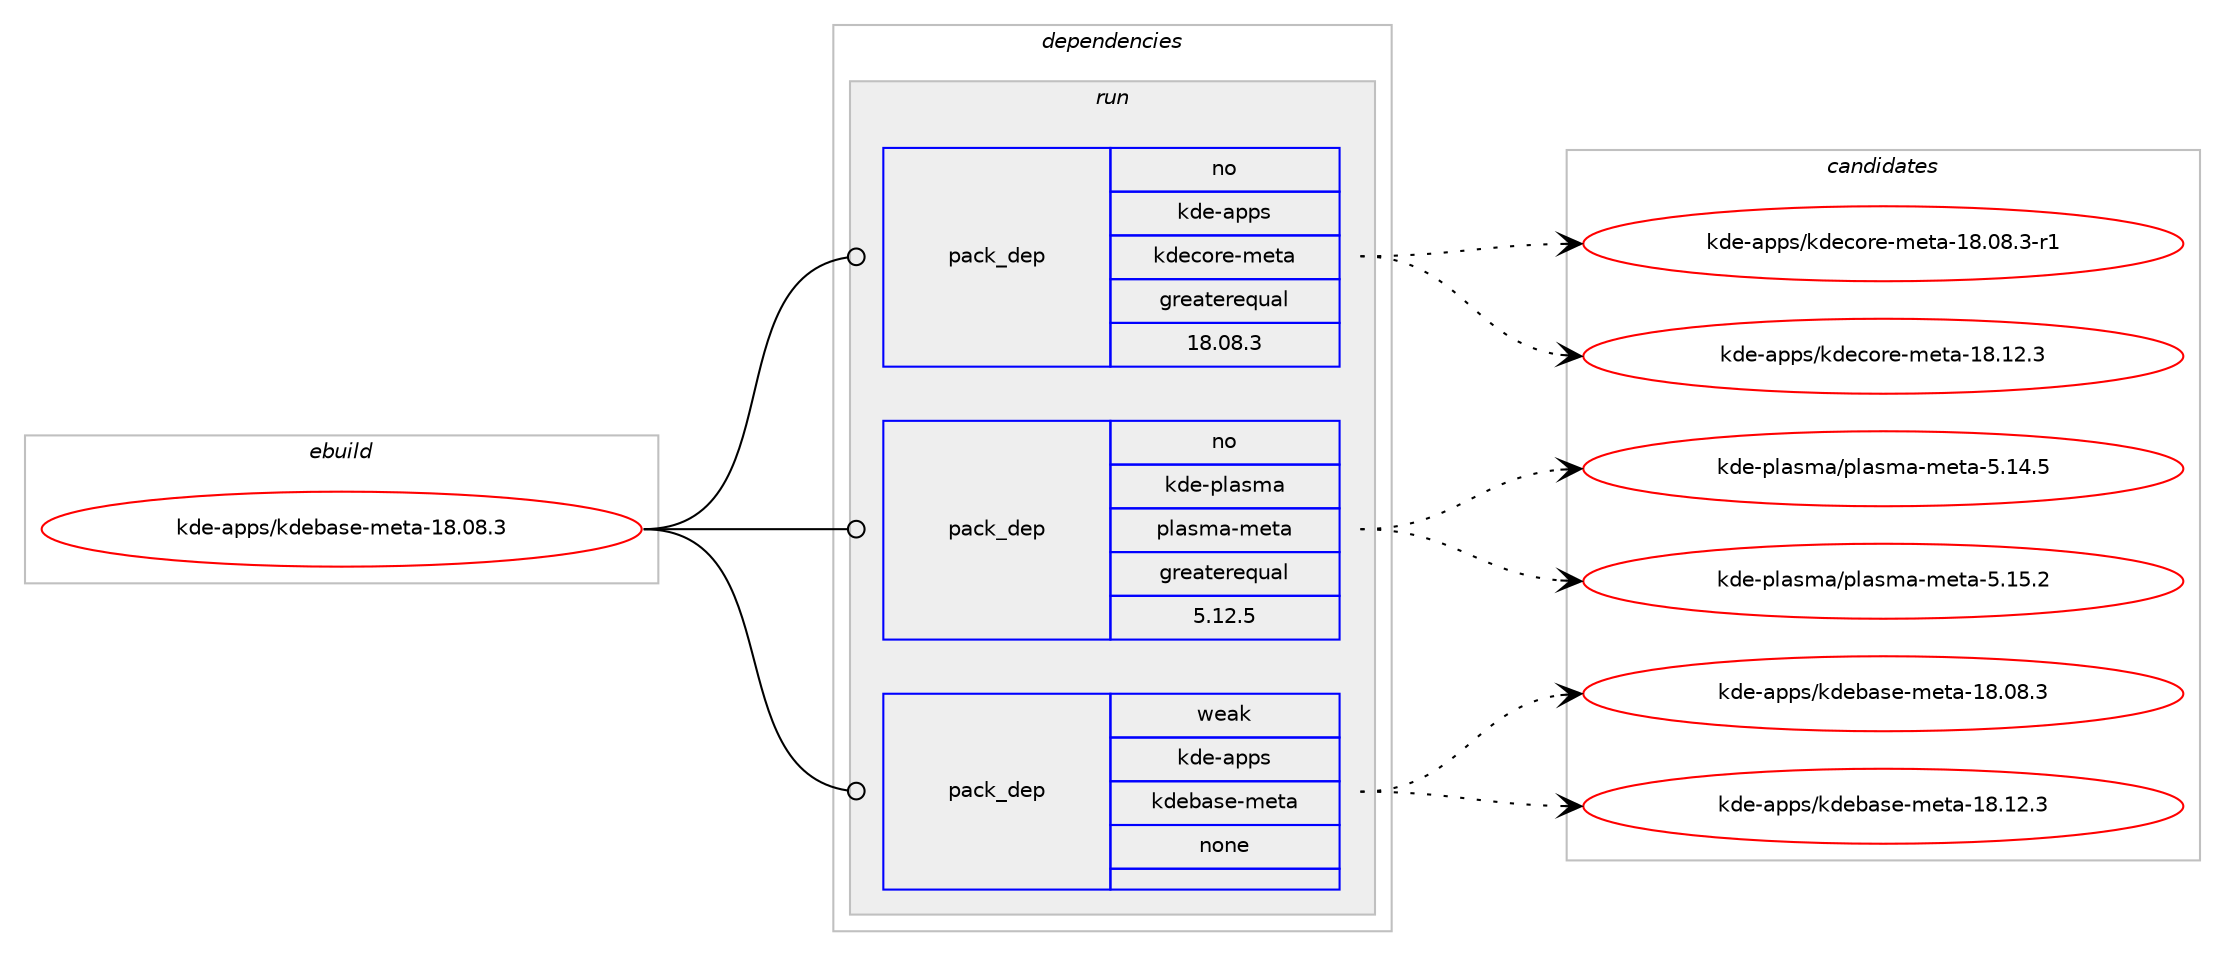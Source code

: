 digraph prolog {

# *************
# Graph options
# *************

newrank=true;
concentrate=true;
compound=true;
graph [rankdir=LR,fontname=Helvetica,fontsize=10,ranksep=1.5];#, ranksep=2.5, nodesep=0.2];
edge  [arrowhead=vee];
node  [fontname=Helvetica,fontsize=10];

# **********
# The ebuild
# **********

subgraph cluster_leftcol {
color=gray;
rank=same;
label=<<i>ebuild</i>>;
id [label="kde-apps/kdebase-meta-18.08.3", color=red, width=4, href="../kde-apps/kdebase-meta-18.08.3.svg"];
}

# ****************
# The dependencies
# ****************

subgraph cluster_midcol {
color=gray;
label=<<i>dependencies</i>>;
subgraph cluster_compile {
fillcolor="#eeeeee";
style=filled;
label=<<i>compile</i>>;
}
subgraph cluster_compileandrun {
fillcolor="#eeeeee";
style=filled;
label=<<i>compile and run</i>>;
}
subgraph cluster_run {
fillcolor="#eeeeee";
style=filled;
label=<<i>run</i>>;
subgraph pack1121380 {
dependency1574568 [label=<<TABLE BORDER="0" CELLBORDER="1" CELLSPACING="0" CELLPADDING="4" WIDTH="220"><TR><TD ROWSPAN="6" CELLPADDING="30">pack_dep</TD></TR><TR><TD WIDTH="110">no</TD></TR><TR><TD>kde-apps</TD></TR><TR><TD>kdecore-meta</TD></TR><TR><TD>greaterequal</TD></TR><TR><TD>18.08.3</TD></TR></TABLE>>, shape=none, color=blue];
}
id:e -> dependency1574568:w [weight=20,style="solid",arrowhead="odot"];
subgraph pack1121381 {
dependency1574569 [label=<<TABLE BORDER="0" CELLBORDER="1" CELLSPACING="0" CELLPADDING="4" WIDTH="220"><TR><TD ROWSPAN="6" CELLPADDING="30">pack_dep</TD></TR><TR><TD WIDTH="110">no</TD></TR><TR><TD>kde-plasma</TD></TR><TR><TD>plasma-meta</TD></TR><TR><TD>greaterequal</TD></TR><TR><TD>5.12.5</TD></TR></TABLE>>, shape=none, color=blue];
}
id:e -> dependency1574569:w [weight=20,style="solid",arrowhead="odot"];
subgraph pack1121382 {
dependency1574570 [label=<<TABLE BORDER="0" CELLBORDER="1" CELLSPACING="0" CELLPADDING="4" WIDTH="220"><TR><TD ROWSPAN="6" CELLPADDING="30">pack_dep</TD></TR><TR><TD WIDTH="110">weak</TD></TR><TR><TD>kde-apps</TD></TR><TR><TD>kdebase-meta</TD></TR><TR><TD>none</TD></TR><TR><TD></TD></TR></TABLE>>, shape=none, color=blue];
}
id:e -> dependency1574570:w [weight=20,style="solid",arrowhead="odot"];
}
}

# **************
# The candidates
# **************

subgraph cluster_choices {
rank=same;
color=gray;
label=<<i>candidates</i>>;

subgraph choice1121380 {
color=black;
nodesep=1;
choice10710010145971121121154710710010199111114101451091011169745495646485646514511449 [label="kde-apps/kdecore-meta-18.08.3-r1", color=red, width=4,href="../kde-apps/kdecore-meta-18.08.3-r1.svg"];
choice1071001014597112112115471071001019911111410145109101116974549564649504651 [label="kde-apps/kdecore-meta-18.12.3", color=red, width=4,href="../kde-apps/kdecore-meta-18.12.3.svg"];
dependency1574568:e -> choice10710010145971121121154710710010199111114101451091011169745495646485646514511449:w [style=dotted,weight="100"];
dependency1574568:e -> choice1071001014597112112115471071001019911111410145109101116974549564649504651:w [style=dotted,weight="100"];
}
subgraph choice1121381 {
color=black;
nodesep=1;
choice107100101451121089711510997471121089711510997451091011169745534649524653 [label="kde-plasma/plasma-meta-5.14.5", color=red, width=4,href="../kde-plasma/plasma-meta-5.14.5.svg"];
choice107100101451121089711510997471121089711510997451091011169745534649534650 [label="kde-plasma/plasma-meta-5.15.2", color=red, width=4,href="../kde-plasma/plasma-meta-5.15.2.svg"];
dependency1574569:e -> choice107100101451121089711510997471121089711510997451091011169745534649524653:w [style=dotted,weight="100"];
dependency1574569:e -> choice107100101451121089711510997471121089711510997451091011169745534649534650:w [style=dotted,weight="100"];
}
subgraph choice1121382 {
color=black;
nodesep=1;
choice107100101459711211211547107100101989711510145109101116974549564648564651 [label="kde-apps/kdebase-meta-18.08.3", color=red, width=4,href="../kde-apps/kdebase-meta-18.08.3.svg"];
choice107100101459711211211547107100101989711510145109101116974549564649504651 [label="kde-apps/kdebase-meta-18.12.3", color=red, width=4,href="../kde-apps/kdebase-meta-18.12.3.svg"];
dependency1574570:e -> choice107100101459711211211547107100101989711510145109101116974549564648564651:w [style=dotted,weight="100"];
dependency1574570:e -> choice107100101459711211211547107100101989711510145109101116974549564649504651:w [style=dotted,weight="100"];
}
}

}
